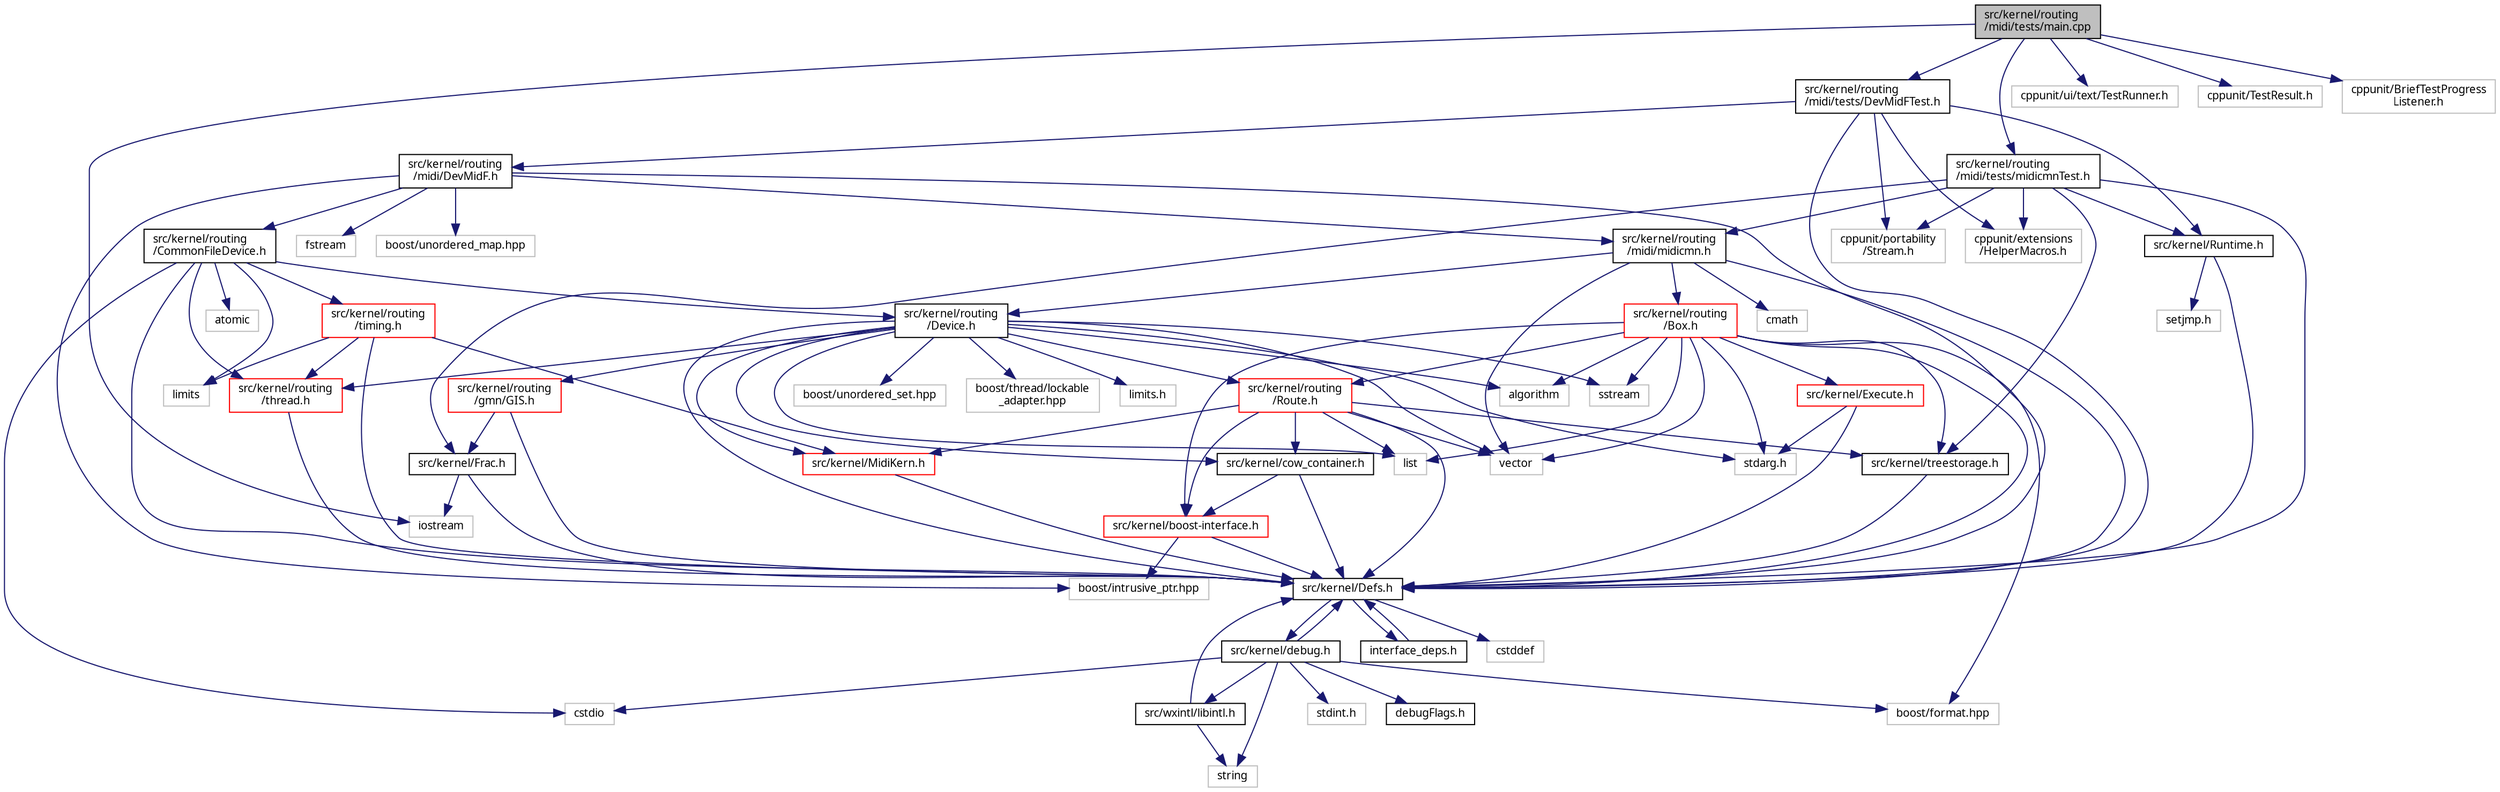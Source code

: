 digraph "src/kernel/routing/midi/tests/main.cpp"
{
  edge [fontname="Sans",fontsize="10",labelfontname="Sans",labelfontsize="10"];
  node [fontname="Sans",fontsize="10",shape=record];
  Node0 [label="src/kernel/routing\l/midi/tests/main.cpp",height=0.2,width=0.4,color="black", fillcolor="grey75", style="filled", fontcolor="black"];
  Node0 -> Node1 [color="midnightblue",fontsize="10",style="solid",fontname="Sans"];
  Node1 [label="iostream",height=0.2,width=0.4,color="grey75", fillcolor="white", style="filled"];
  Node0 -> Node2 [color="midnightblue",fontsize="10",style="solid",fontname="Sans"];
  Node2 [label="src/kernel/routing\l/midi/tests/DevMidFTest.h",height=0.2,width=0.4,color="black", fillcolor="white", style="filled",URL="$da/d0f/DevMidFTest_8h.html"];
  Node2 -> Node3 [color="midnightblue",fontsize="10",style="solid",fontname="Sans"];
  Node3 [label="src/kernel/Defs.h",height=0.2,width=0.4,color="black", fillcolor="white", style="filled",URL="$d1/d73/Defs_8h.html",tooltip="Common definitions. "];
  Node3 -> Node4 [color="midnightblue",fontsize="10",style="solid",fontname="Sans"];
  Node4 [label="interface_deps.h",height=0.2,width=0.4,color="black", fillcolor="white", style="filled",URL="$de/ddd/interface__deps_8h.html"];
  Node4 -> Node3 [color="midnightblue",fontsize="10",style="solid",fontname="Sans"];
  Node3 -> Node5 [color="midnightblue",fontsize="10",style="solid",fontname="Sans"];
  Node5 [label="cstddef",height=0.2,width=0.4,color="grey75", fillcolor="white", style="filled"];
  Node3 -> Node6 [color="midnightblue",fontsize="10",style="solid",fontname="Sans"];
  Node6 [label="src/kernel/debug.h",height=0.2,width=0.4,color="black", fillcolor="white", style="filled",URL="$db/d16/debug_8h.html"];
  Node6 -> Node3 [color="midnightblue",fontsize="10",style="solid",fontname="Sans"];
  Node6 -> Node7 [color="midnightblue",fontsize="10",style="solid",fontname="Sans"];
  Node7 [label="src/wxintl/libintl.h",height=0.2,width=0.4,color="black", fillcolor="white", style="filled",URL="$d4/d64/libintl_8h.html"];
  Node7 -> Node3 [color="midnightblue",fontsize="10",style="solid",fontname="Sans"];
  Node7 -> Node8 [color="midnightblue",fontsize="10",style="solid",fontname="Sans"];
  Node8 [label="string",height=0.2,width=0.4,color="grey75", fillcolor="white", style="filled"];
  Node6 -> Node8 [color="midnightblue",fontsize="10",style="solid",fontname="Sans"];
  Node6 -> Node9 [color="midnightblue",fontsize="10",style="solid",fontname="Sans"];
  Node9 [label="cstdio",height=0.2,width=0.4,color="grey75", fillcolor="white", style="filled"];
  Node6 -> Node10 [color="midnightblue",fontsize="10",style="solid",fontname="Sans"];
  Node10 [label="boost/format.hpp",height=0.2,width=0.4,color="grey75", fillcolor="white", style="filled"];
  Node6 -> Node11 [color="midnightblue",fontsize="10",style="solid",fontname="Sans"];
  Node11 [label="stdint.h",height=0.2,width=0.4,color="grey75", fillcolor="white", style="filled"];
  Node6 -> Node12 [color="midnightblue",fontsize="10",style="solid",fontname="Sans"];
  Node12 [label="debugFlags.h",height=0.2,width=0.4,color="black", fillcolor="white", style="filled",URL="$d4/dab/debugFlags_8h.html",tooltip="Debug flags for mutabor debug mode. "];
  Node2 -> Node13 [color="midnightblue",fontsize="10",style="solid",fontname="Sans"];
  Node13 [label="cppunit/extensions\l/HelperMacros.h",height=0.2,width=0.4,color="grey75", fillcolor="white", style="filled"];
  Node2 -> Node14 [color="midnightblue",fontsize="10",style="solid",fontname="Sans"];
  Node14 [label="cppunit/portability\l/Stream.h",height=0.2,width=0.4,color="grey75", fillcolor="white", style="filled"];
  Node2 -> Node15 [color="midnightblue",fontsize="10",style="solid",fontname="Sans"];
  Node15 [label="src/kernel/routing\l/midi/DevMidF.h",height=0.2,width=0.4,color="black", fillcolor="white", style="filled",URL="$da/d3c/DevMidF_8h.html"];
  Node15 -> Node3 [color="midnightblue",fontsize="10",style="solid",fontname="Sans"];
  Node15 -> Node16 [color="midnightblue",fontsize="10",style="solid",fontname="Sans"];
  Node16 [label="src/kernel/routing\l/CommonFileDevice.h",height=0.2,width=0.4,color="black", fillcolor="white", style="filled",URL="$d9/d17/CommonFileDevice_8h.html"];
  Node16 -> Node3 [color="midnightblue",fontsize="10",style="solid",fontname="Sans"];
  Node16 -> Node17 [color="midnightblue",fontsize="10",style="solid",fontname="Sans"];
  Node17 [label="src/kernel/routing\l/Device.h",height=0.2,width=0.4,color="black", fillcolor="white", style="filled",URL="$de/d05/Device_8h.html",tooltip="Routing. "];
  Node17 -> Node3 [color="midnightblue",fontsize="10",style="solid",fontname="Sans"];
  Node17 -> Node18 [color="midnightblue",fontsize="10",style="solid",fontname="Sans"];
  Node18 [label="src/kernel/cow_container.h",height=0.2,width=0.4,color="black", fillcolor="white", style="filled",URL="$da/d28/cow__container_8h.html",tooltip="Copy on write container. "];
  Node18 -> Node3 [color="midnightblue",fontsize="10",style="solid",fontname="Sans"];
  Node18 -> Node19 [color="midnightblue",fontsize="10",style="solid",fontname="Sans"];
  Node19 [label="src/kernel/boost-interface.h",height=0.2,width=0.4,color="red", fillcolor="white", style="filled",URL="$d1/da4/boost-interface_8h.html",tooltip="Interface to the boost library. "];
  Node19 -> Node3 [color="midnightblue",fontsize="10",style="solid",fontname="Sans"];
  Node19 -> Node21 [color="midnightblue",fontsize="10",style="solid",fontname="Sans"];
  Node21 [label="boost/intrusive_ptr.hpp",height=0.2,width=0.4,color="grey75", fillcolor="white", style="filled"];
  Node17 -> Node22 [color="midnightblue",fontsize="10",style="solid",fontname="Sans"];
  Node22 [label="src/kernel/routing\l/gmn/GIS.h",height=0.2,width=0.4,color="red", fillcolor="white", style="filled",URL="$dd/d4d/GIS_8h.html"];
  Node22 -> Node3 [color="midnightblue",fontsize="10",style="solid",fontname="Sans"];
  Node22 -> Node23 [color="midnightblue",fontsize="10",style="solid",fontname="Sans"];
  Node23 [label="src/kernel/Frac.h",height=0.2,width=0.4,color="black", fillcolor="white", style="filled",URL="$df/d4f/Frac_8h.html",tooltip="Fraction class for Mutabor. "];
  Node23 -> Node3 [color="midnightblue",fontsize="10",style="solid",fontname="Sans"];
  Node23 -> Node1 [color="midnightblue",fontsize="10",style="solid",fontname="Sans"];
  Node17 -> Node26 [color="midnightblue",fontsize="10",style="solid",fontname="Sans"];
  Node26 [label="src/kernel/routing\l/Route.h",height=0.2,width=0.4,color="red", fillcolor="white", style="filled",URL="$d1/d65/Route_8h.html",tooltip="Routing. "];
  Node26 -> Node3 [color="midnightblue",fontsize="10",style="solid",fontname="Sans"];
  Node26 -> Node18 [color="midnightblue",fontsize="10",style="solid",fontname="Sans"];
  Node26 -> Node27 [color="midnightblue",fontsize="10",style="solid",fontname="Sans"];
  Node27 [label="src/kernel/MidiKern.h",height=0.2,width=0.4,color="red", fillcolor="white", style="filled",URL="$da/dfd/MidiKern_8h.html"];
  Node27 -> Node3 [color="midnightblue",fontsize="10",style="solid",fontname="Sans"];
  Node26 -> Node29 [color="midnightblue",fontsize="10",style="solid",fontname="Sans"];
  Node29 [label="src/kernel/treestorage.h",height=0.2,width=0.4,color="black", fillcolor="white", style="filled",URL="$db/dbe/treestorage_8h.html",tooltip="abstract class for tree like storage "];
  Node29 -> Node3 [color="midnightblue",fontsize="10",style="solid",fontname="Sans"];
  Node26 -> Node19 [color="midnightblue",fontsize="10",style="solid",fontname="Sans"];
  Node26 -> Node30 [color="midnightblue",fontsize="10",style="solid",fontname="Sans"];
  Node30 [label="list",height=0.2,width=0.4,color="grey75", fillcolor="white", style="filled"];
  Node26 -> Node31 [color="midnightblue",fontsize="10",style="solid",fontname="Sans"];
  Node31 [label="vector",height=0.2,width=0.4,color="grey75", fillcolor="white", style="filled"];
  Node17 -> Node37 [color="midnightblue",fontsize="10",style="solid",fontname="Sans"];
  Node37 [label="src/kernel/routing\l/thread.h",height=0.2,width=0.4,color="red", fillcolor="white", style="filled",URL="$db/dd5/thread_8h.html"];
  Node37 -> Node3 [color="midnightblue",fontsize="10",style="solid",fontname="Sans"];
  Node17 -> Node40 [color="midnightblue",fontsize="10",style="solid",fontname="Sans"];
  Node40 [label="boost/thread/lockable\l_adapter.hpp",height=0.2,width=0.4,color="grey75", fillcolor="white", style="filled"];
  Node17 -> Node27 [color="midnightblue",fontsize="10",style="solid",fontname="Sans"];
  Node17 -> Node31 [color="midnightblue",fontsize="10",style="solid",fontname="Sans"];
  Node17 -> Node30 [color="midnightblue",fontsize="10",style="solid",fontname="Sans"];
  Node17 -> Node41 [color="midnightblue",fontsize="10",style="solid",fontname="Sans"];
  Node41 [label="limits.h",height=0.2,width=0.4,color="grey75", fillcolor="white", style="filled"];
  Node17 -> Node42 [color="midnightblue",fontsize="10",style="solid",fontname="Sans"];
  Node42 [label="algorithm",height=0.2,width=0.4,color="grey75", fillcolor="white", style="filled"];
  Node17 -> Node43 [color="midnightblue",fontsize="10",style="solid",fontname="Sans"];
  Node43 [label="sstream",height=0.2,width=0.4,color="grey75", fillcolor="white", style="filled"];
  Node17 -> Node44 [color="midnightblue",fontsize="10",style="solid",fontname="Sans"];
  Node44 [label="stdarg.h",height=0.2,width=0.4,color="grey75", fillcolor="white", style="filled"];
  Node17 -> Node45 [color="midnightblue",fontsize="10",style="solid",fontname="Sans"];
  Node45 [label="boost/unordered_set.hpp",height=0.2,width=0.4,color="grey75", fillcolor="white", style="filled"];
  Node16 -> Node37 [color="midnightblue",fontsize="10",style="solid",fontname="Sans"];
  Node16 -> Node46 [color="midnightblue",fontsize="10",style="solid",fontname="Sans"];
  Node46 [label="src/kernel/routing\l/timing.h",height=0.2,width=0.4,color="red", fillcolor="white", style="filled",URL="$db/d41/timing_8h.html"];
  Node46 -> Node3 [color="midnightblue",fontsize="10",style="solid",fontname="Sans"];
  Node46 -> Node27 [color="midnightblue",fontsize="10",style="solid",fontname="Sans"];
  Node46 -> Node36 [color="midnightblue",fontsize="10",style="solid",fontname="Sans"];
  Node36 [label="limits",height=0.2,width=0.4,color="grey75", fillcolor="white", style="filled"];
  Node46 -> Node37 [color="midnightblue",fontsize="10",style="solid",fontname="Sans"];
  Node16 -> Node36 [color="midnightblue",fontsize="10",style="solid",fontname="Sans"];
  Node16 -> Node9 [color="midnightblue",fontsize="10",style="solid",fontname="Sans"];
  Node16 -> Node50 [color="midnightblue",fontsize="10",style="solid",fontname="Sans"];
  Node50 [label="atomic",height=0.2,width=0.4,color="grey75", fillcolor="white", style="filled"];
  Node15 -> Node51 [color="midnightblue",fontsize="10",style="solid",fontname="Sans"];
  Node51 [label="src/kernel/routing\l/midi/midicmn.h",height=0.2,width=0.4,color="black", fillcolor="white", style="filled",URL="$de/d21/midicmn_8h.html"];
  Node51 -> Node3 [color="midnightblue",fontsize="10",style="solid",fontname="Sans"];
  Node51 -> Node17 [color="midnightblue",fontsize="10",style="solid",fontname="Sans"];
  Node51 -> Node52 [color="midnightblue",fontsize="10",style="solid",fontname="Sans"];
  Node52 [label="src/kernel/routing\l/Box.h",height=0.2,width=0.4,color="red", fillcolor="white", style="filled",URL="$de/d0f/Box_8h.html",tooltip="Mutabor Box for C++. "];
  Node52 -> Node3 [color="midnightblue",fontsize="10",style="solid",fontname="Sans"];
  Node52 -> Node29 [color="midnightblue",fontsize="10",style="solid",fontname="Sans"];
  Node52 -> Node19 [color="midnightblue",fontsize="10",style="solid",fontname="Sans"];
  Node52 -> Node26 [color="midnightblue",fontsize="10",style="solid",fontname="Sans"];
  Node52 -> Node53 [color="midnightblue",fontsize="10",style="solid",fontname="Sans"];
  Node53 [label="src/kernel/Execute.h",height=0.2,width=0.4,color="red", fillcolor="white", style="filled",URL="$de/d11/Execute_8h.html",tooltip="Execute tuning changes. "];
  Node53 -> Node3 [color="midnightblue",fontsize="10",style="solid",fontname="Sans"];
  Node53 -> Node44 [color="midnightblue",fontsize="10",style="solid",fontname="Sans"];
  Node52 -> Node31 [color="midnightblue",fontsize="10",style="solid",fontname="Sans"];
  Node52 -> Node30 [color="midnightblue",fontsize="10",style="solid",fontname="Sans"];
  Node52 -> Node42 [color="midnightblue",fontsize="10",style="solid",fontname="Sans"];
  Node52 -> Node43 [color="midnightblue",fontsize="10",style="solid",fontname="Sans"];
  Node52 -> Node44 [color="midnightblue",fontsize="10",style="solid",fontname="Sans"];
  Node52 -> Node10 [color="midnightblue",fontsize="10",style="solid",fontname="Sans"];
  Node51 -> Node31 [color="midnightblue",fontsize="10",style="solid",fontname="Sans"];
  Node51 -> Node60 [color="midnightblue",fontsize="10",style="solid",fontname="Sans"];
  Node60 [label="cmath",height=0.2,width=0.4,color="grey75", fillcolor="white", style="filled"];
  Node15 -> Node61 [color="midnightblue",fontsize="10",style="solid",fontname="Sans"];
  Node61 [label="fstream",height=0.2,width=0.4,color="grey75", fillcolor="white", style="filled"];
  Node15 -> Node21 [color="midnightblue",fontsize="10",style="solid",fontname="Sans"];
  Node15 -> Node62 [color="midnightblue",fontsize="10",style="solid",fontname="Sans"];
  Node62 [label="boost/unordered_map.hpp",height=0.2,width=0.4,color="grey75", fillcolor="white", style="filled"];
  Node2 -> Node63 [color="midnightblue",fontsize="10",style="solid",fontname="Sans"];
  Node63 [label="src/kernel/Runtime.h",height=0.2,width=0.4,color="black", fillcolor="white", style="filled",URL="$d5/d84/Runtime_8h.html",tooltip="Runtime functions of the (mainly C) old kernel of Mutabor. "];
  Node63 -> Node3 [color="midnightblue",fontsize="10",style="solid",fontname="Sans"];
  Node63 -> Node64 [color="midnightblue",fontsize="10",style="solid",fontname="Sans"];
  Node64 [label="setjmp.h",height=0.2,width=0.4,color="grey75", fillcolor="white", style="filled"];
  Node0 -> Node65 [color="midnightblue",fontsize="10",style="solid",fontname="Sans"];
  Node65 [label="src/kernel/routing\l/midi/tests/midicmnTest.h",height=0.2,width=0.4,color="black", fillcolor="white", style="filled",URL="$dd/d56/midicmnTest_8h.html"];
  Node65 -> Node3 [color="midnightblue",fontsize="10",style="solid",fontname="Sans"];
  Node65 -> Node29 [color="midnightblue",fontsize="10",style="solid",fontname="Sans"];
  Node65 -> Node23 [color="midnightblue",fontsize="10",style="solid",fontname="Sans"];
  Node65 -> Node51 [color="midnightblue",fontsize="10",style="solid",fontname="Sans"];
  Node65 -> Node13 [color="midnightblue",fontsize="10",style="solid",fontname="Sans"];
  Node65 -> Node14 [color="midnightblue",fontsize="10",style="solid",fontname="Sans"];
  Node65 -> Node63 [color="midnightblue",fontsize="10",style="solid",fontname="Sans"];
  Node0 -> Node66 [color="midnightblue",fontsize="10",style="solid",fontname="Sans"];
  Node66 [label="cppunit/ui/text/TestRunner.h",height=0.2,width=0.4,color="grey75", fillcolor="white", style="filled"];
  Node0 -> Node67 [color="midnightblue",fontsize="10",style="solid",fontname="Sans"];
  Node67 [label="cppunit/TestResult.h",height=0.2,width=0.4,color="grey75", fillcolor="white", style="filled"];
  Node0 -> Node68 [color="midnightblue",fontsize="10",style="solid",fontname="Sans"];
  Node68 [label="cppunit/BriefTestProgress\lListener.h",height=0.2,width=0.4,color="grey75", fillcolor="white", style="filled"];
}
